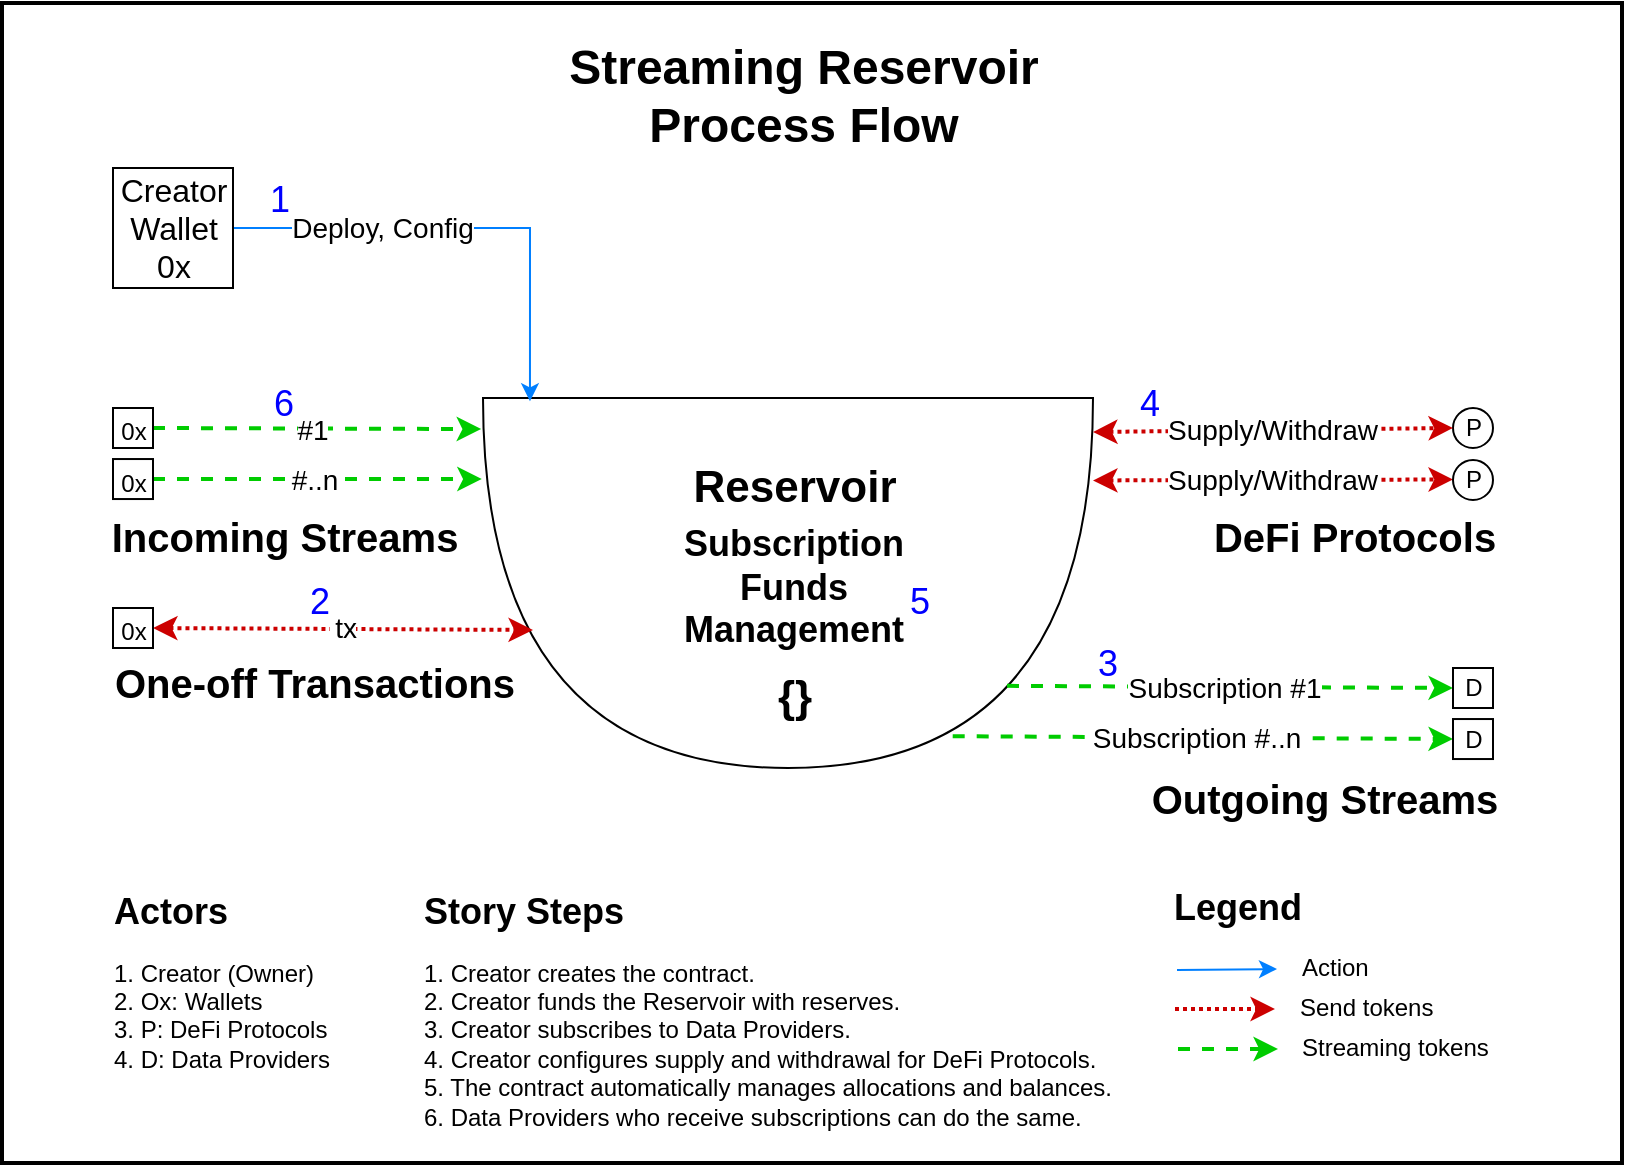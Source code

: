 <mxfile version="18.1.1" type="device"><diagram id="ve8YKfI9AwYKyib_E6ow" name="Page-1"><mxGraphModel dx="1422" dy="767" grid="1" gridSize="10" guides="1" tooltips="1" connect="1" arrows="1" fold="1" page="1" pageScale="1" pageWidth="827" pageHeight="1169" math="0" shadow="0"><root><mxCell id="0"/><mxCell id="1" parent="0"/><mxCell id="Qwi19YBDMrSUcyMEyS8D-26" value="" style="rounded=0;whiteSpace=wrap;html=1;strokeWidth=2;fillColor=none;strokeColor=default;" parent="1" vertex="1"><mxGeometry x="520" y="197.5" width="810" height="580" as="geometry"/></mxCell><mxCell id="_zmMKVioukvtAmdXN5hu-16" value="&lt;div style=&quot;font-size: 18px&quot; align=&quot;left&quot;&gt;&lt;font style=&quot;font-size: 18px&quot; color=&quot;#0000FF&quot;&gt;1&lt;/font&gt;&lt;/div&gt;" style="text;html=1;strokeColor=none;fillColor=none;align=left;verticalAlign=middle;whiteSpace=wrap;rounded=0;" parent="1" vertex="1"><mxGeometry x="651.5" y="286" width="20" height="20" as="geometry"/></mxCell><mxCell id="euFRSEvO4vOesDpvcWjM-25" value="&lt;font style=&quot;font-size: 18px&quot; color=&quot;#0000FF&quot;&gt;2&lt;/font&gt;" style="text;html=1;strokeColor=none;fillColor=none;align=left;verticalAlign=middle;whiteSpace=wrap;rounded=0;" parent="1" vertex="1"><mxGeometry x="671.5" y="487" width="20" height="20" as="geometry"/></mxCell><mxCell id="euFRSEvO4vOesDpvcWjM-27" value="&lt;font style=&quot;font-size: 18px&quot; color=&quot;#0000FF&quot;&gt;3&lt;/font&gt;" style="text;html=1;strokeColor=none;fillColor=none;align=left;verticalAlign=middle;whiteSpace=wrap;rounded=0;" parent="1" vertex="1"><mxGeometry x="1065.5" y="513" width="20" height="30" as="geometry"/></mxCell><mxCell id="euFRSEvO4vOesDpvcWjM-28" value="&lt;font style=&quot;font-size: 18px&quot; color=&quot;#0000FF&quot;&gt;4&lt;/font&gt;" style="text;html=1;strokeColor=none;fillColor=none;align=left;verticalAlign=middle;whiteSpace=wrap;rounded=0;" parent="1" vertex="1"><mxGeometry x="1086.5" y="388.0" width="20" height="20" as="geometry"/></mxCell><mxCell id="euFRSEvO4vOesDpvcWjM-29" value="&lt;font style=&quot;font-size: 18px&quot; color=&quot;#0000FF&quot;&gt;5, 6b&lt;/font&gt;" style="text;html=1;strokeColor=none;fillColor=none;align=left;verticalAlign=middle;whiteSpace=wrap;rounded=0;" parent="1" vertex="1"><mxGeometry x="815.5" y="420.0" width="60" height="20" as="geometry"/></mxCell><mxCell id="93uGMBe0k2fmaU-Ir0mu-9" value="&lt;font style=&quot;font-size: 18px&quot; color=&quot;#0000FF&quot;&gt;6&lt;/font&gt;" style="text;html=1;strokeColor=none;fillColor=none;align=left;verticalAlign=middle;whiteSpace=wrap;rounded=0;" parent="1" vertex="1"><mxGeometry x="654.25" y="388" width="23.25" height="20" as="geometry"/></mxCell><mxCell id="Qwi19YBDMrSUcyMEyS8D-1" value="" style="shape=or;whiteSpace=wrap;html=1;rotation=90;" parent="1" vertex="1"><mxGeometry x="820.5" y="335" width="185" height="305" as="geometry"/></mxCell><mxCell id="Qwi19YBDMrSUcyMEyS8D-5" style="edgeStyle=orthogonalEdgeStyle;rounded=0;orthogonalLoop=1;jettySize=auto;html=1;exitX=1;exitY=0.5;exitDx=0;exitDy=0;entryX=0.009;entryY=0.923;entryDx=0;entryDy=0;entryPerimeter=0;strokeColor=#007FFF;" parent="1" source="Qwi19YBDMrSUcyMEyS8D-2" target="Qwi19YBDMrSUcyMEyS8D-1" edge="1"><mxGeometry relative="1" as="geometry"/></mxCell><mxCell id="Qwi19YBDMrSUcyMEyS8D-10" value="&lt;font style=&quot;font-size: 14px&quot;&gt;Deploy, Config&lt;br&gt;&lt;/font&gt;" style="edgeLabel;html=1;align=center;verticalAlign=middle;resizable=0;points=[];" parent="Qwi19YBDMrSUcyMEyS8D-5" vertex="1" connectable="0"><mxGeometry x="-0.494" relative="1" as="geometry"><mxPoint x="15" as="offset"/></mxGeometry></mxCell><mxCell id="Qwi19YBDMrSUcyMEyS8D-2" value="&lt;font style=&quot;font-size: 16px&quot;&gt;&lt;font style=&quot;font-size: 16px&quot;&gt;Creator Wallet&lt;/font&gt;&lt;br&gt;0x&lt;/font&gt;&lt;font style=&quot;font-size: 16px&quot;&gt;&lt;font style=&quot;font-size: 16px&quot;&gt;&lt;br&gt;&lt;/font&gt;&lt;/font&gt;" style="rounded=0;whiteSpace=wrap;html=1;" parent="1" vertex="1"><mxGeometry x="575.5" y="280" width="60" height="60" as="geometry"/></mxCell><mxCell id="Qwi19YBDMrSUcyMEyS8D-11" value="" style="endArrow=classic;html=1;dashed=1;strokeColor=#00CC00;strokeWidth=2;exitX=1;exitY=0.5;exitDx=0;exitDy=0;entryX=0.084;entryY=1.003;entryDx=0;entryDy=0;entryPerimeter=0;" parent="1" source="Qwi19YBDMrSUcyMEyS8D-24" target="Qwi19YBDMrSUcyMEyS8D-1" edge="1"><mxGeometry width="50" height="50" relative="1" as="geometry"><mxPoint x="615.5" y="407.52" as="sourcePoint"/><mxPoint x="755.5" y="409.15" as="targetPoint"/></mxGeometry></mxCell><mxCell id="Qwi19YBDMrSUcyMEyS8D-13" value="&lt;font style=&quot;font-size: 14px&quot;&gt;#1&lt;/font&gt;" style="edgeLabel;html=1;align=center;verticalAlign=middle;resizable=0;points=[];" parent="Qwi19YBDMrSUcyMEyS8D-11" vertex="1" connectable="0"><mxGeometry x="-0.029" relative="1" as="geometry"><mxPoint as="offset"/></mxGeometry></mxCell><mxCell id="Qwi19YBDMrSUcyMEyS8D-14" value="" style="endArrow=classic;html=1;dashed=1;strokeColor=#00CC00;strokeWidth=2;exitX=1;exitY=0.5;exitDx=0;exitDy=0;entryX=0.219;entryY=1.002;entryDx=0;entryDy=0;entryPerimeter=0;" parent="1" source="Qwi19YBDMrSUcyMEyS8D-23" target="Qwi19YBDMrSUcyMEyS8D-1" edge="1"><mxGeometry width="50" height="50" relative="1" as="geometry"><mxPoint x="615.5" y="453" as="sourcePoint"/><mxPoint x="755.5" y="454.63" as="targetPoint"/></mxGeometry></mxCell><mxCell id="Qwi19YBDMrSUcyMEyS8D-15" value="&lt;font style=&quot;font-size: 14px&quot;&gt;#..n&lt;/font&gt;" style="edgeLabel;html=1;align=center;verticalAlign=middle;resizable=0;points=[];" parent="Qwi19YBDMrSUcyMEyS8D-14" vertex="1" connectable="0"><mxGeometry x="-0.029" relative="1" as="geometry"><mxPoint as="offset"/></mxGeometry></mxCell><mxCell id="Qwi19YBDMrSUcyMEyS8D-17" value="&lt;h1 align=&quot;center&quot;&gt;Streaming Reservoir&lt;br&gt;Process Flow&lt;br&gt;&lt;/h1&gt;&lt;p align=&quot;center&quot;&gt;&lt;br&gt;&lt;br&gt;&lt;/p&gt;" style="text;html=1;strokeColor=none;fillColor=none;spacing=5;spacingTop=-20;whiteSpace=wrap;overflow=hidden;rounded=0;hachureGap=4;pointerEvents=0;align=center;" parent="1" vertex="1"><mxGeometry x="520.5" y="210" width="800" height="70" as="geometry"/></mxCell><mxCell id="Qwi19YBDMrSUcyMEyS8D-19" value="&amp;nbsp;&lt;font style=&quot;font-size: 14px&quot;&gt;tx&lt;br&gt;&lt;/font&gt;" style="startArrow=classic;endArrow=classic;html=1;strokeColor=#CC0000;strokeWidth=2;dashed=1;dashPattern=1 1;exitX=1;exitY=0.5;exitDx=0;exitDy=0;" parent="1" source="Qwi19YBDMrSUcyMEyS8D-22" edge="1"><mxGeometry width="50" height="50" relative="1" as="geometry"><mxPoint x="615.5" y="510" as="sourcePoint"/><mxPoint x="785.5" y="511" as="targetPoint"/></mxGeometry></mxCell><mxCell id="Qwi19YBDMrSUcyMEyS8D-22" value="&lt;font style=&quot;font-size: 12px;&quot;&gt;0x&lt;/font&gt;&lt;font style=&quot;font-size: 16px&quot;&gt;&lt;font style=&quot;font-size: 16px&quot;&gt;&lt;br&gt;&lt;/font&gt;&lt;/font&gt;" style="rounded=0;whiteSpace=wrap;html=1;" parent="1" vertex="1"><mxGeometry x="575.5" y="500" width="20" height="20" as="geometry"/></mxCell><mxCell id="Qwi19YBDMrSUcyMEyS8D-23" value="&lt;font style=&quot;font-size: 12px;&quot;&gt;0x&lt;/font&gt;&lt;font style=&quot;font-size: 16px&quot;&gt;&lt;font style=&quot;font-size: 16px&quot;&gt;&lt;br&gt;&lt;/font&gt;&lt;/font&gt;" style="rounded=0;whiteSpace=wrap;html=1;" parent="1" vertex="1"><mxGeometry x="575.5" y="425.52" width="20" height="20" as="geometry"/></mxCell><mxCell id="Qwi19YBDMrSUcyMEyS8D-24" value="&lt;font style=&quot;font-size: 12px;&quot;&gt;0x&lt;/font&gt;&lt;font style=&quot;font-size: 16px&quot;&gt;&lt;font style=&quot;font-size: 16px&quot;&gt;&lt;br&gt;&lt;/font&gt;&lt;/font&gt;" style="rounded=0;whiteSpace=wrap;html=1;" parent="1" vertex="1"><mxGeometry x="575.5" y="400" width="20" height="20" as="geometry"/></mxCell><mxCell id="Qwi19YBDMrSUcyMEyS8D-25" value="&lt;font style=&quot;font-size: 12px;&quot;&gt;P&lt;/font&gt;" style="ellipse;whiteSpace=wrap;html=1;aspect=fixed;" parent="1" vertex="1"><mxGeometry x="1245.5" y="400" width="20" height="20" as="geometry"/></mxCell><mxCell id="Qwi19YBDMrSUcyMEyS8D-28" value="&lt;font style=&quot;font-size: 14px&quot;&gt;Supply/Withdraw&lt;br&gt;&lt;/font&gt;" style="startArrow=classic;endArrow=classic;html=1;strokeColor=#CC0000;strokeWidth=2;dashed=1;dashPattern=1 1;entryX=0;entryY=0.5;entryDx=0;entryDy=0;" parent="1" target="Qwi19YBDMrSUcyMEyS8D-25" edge="1"><mxGeometry width="50" height="50" relative="1" as="geometry"><mxPoint x="1065.5" y="412" as="sourcePoint"/><mxPoint x="1214.42" y="413.965" as="targetPoint"/></mxGeometry></mxCell><mxCell id="Qwi19YBDMrSUcyMEyS8D-30" value="&lt;font style=&quot;font-size: 14px&quot;&gt;Supply/Withdraw&lt;/font&gt;" style="startArrow=classic;endArrow=classic;html=1;strokeColor=#CC0000;strokeWidth=2;dashed=1;dashPattern=1 1;entryX=0;entryY=0.5;entryDx=0;entryDy=0;" parent="1" edge="1"><mxGeometry width="50" height="50" relative="1" as="geometry"><mxPoint x="1065.5" y="436.22" as="sourcePoint"/><mxPoint x="1245.5" y="435.75" as="targetPoint"/></mxGeometry></mxCell><mxCell id="Qwi19YBDMrSUcyMEyS8D-41" value="" style="endArrow=classic;html=1;dashed=1;strokeColor=#00CC00;strokeWidth=2;exitX=0.778;exitY=0.141;exitDx=0;exitDy=0;entryX=0;entryY=0.5;entryDx=0;entryDy=0;exitPerimeter=0;" parent="1" source="Qwi19YBDMrSUcyMEyS8D-1" target="Qwi19YBDMrSUcyMEyS8D-48" edge="1"><mxGeometry width="50" height="50" relative="1" as="geometry"><mxPoint x="1035" y="539.5" as="sourcePoint"/><mxPoint x="1239.585" y="540.54" as="targetPoint"/></mxGeometry></mxCell><mxCell id="Qwi19YBDMrSUcyMEyS8D-42" value="&lt;font style=&quot;font-size: 14px&quot;&gt;Subscription #1&lt;/font&gt;" style="edgeLabel;html=1;align=center;verticalAlign=middle;resizable=0;points=[];" parent="Qwi19YBDMrSUcyMEyS8D-41" vertex="1" connectable="0"><mxGeometry x="-0.029" relative="1" as="geometry"><mxPoint as="offset"/></mxGeometry></mxCell><mxCell id="Qwi19YBDMrSUcyMEyS8D-43" value="" style="endArrow=classic;html=1;dashed=1;strokeColor=#00CC00;strokeWidth=2;exitX=0.914;exitY=0.23;exitDx=0;exitDy=0;entryX=0;entryY=0.5;entryDx=0;entryDy=0;exitPerimeter=0;" parent="1" source="Qwi19YBDMrSUcyMEyS8D-1" target="Qwi19YBDMrSUcyMEyS8D-50" edge="1"><mxGeometry width="50" height="50" relative="1" as="geometry"><mxPoint x="1013.04" y="564.475" as="sourcePoint"/><mxPoint x="1239.89" y="565.515" as="targetPoint"/></mxGeometry></mxCell><mxCell id="Qwi19YBDMrSUcyMEyS8D-44" value="&lt;font style=&quot;font-size: 14px&quot;&gt;&lt;font style=&quot;font-size: 14px&quot;&gt;Subscription #&lt;/font&gt;..n&lt;/font&gt;" style="edgeLabel;html=1;align=center;verticalAlign=middle;resizable=0;points=[];" parent="Qwi19YBDMrSUcyMEyS8D-43" vertex="1" connectable="0"><mxGeometry x="-0.029" relative="1" as="geometry"><mxPoint as="offset"/></mxGeometry></mxCell><mxCell id="Qwi19YBDMrSUcyMEyS8D-48" value="D" style="rounded=0;whiteSpace=wrap;html=1;" parent="1" vertex="1"><mxGeometry x="1245.5" y="530" width="20" height="20" as="geometry"/></mxCell><mxCell id="Qwi19YBDMrSUcyMEyS8D-50" value="D" style="rounded=0;whiteSpace=wrap;html=1;" parent="1" vertex="1"><mxGeometry x="1245.5" y="555.52" width="20" height="20" as="geometry"/></mxCell><mxCell id="Qwi19YBDMrSUcyMEyS8D-51" value="&lt;b&gt;&lt;font style=&quot;font-size: 18px&quot;&gt;Legend&lt;/font&gt;&lt;/b&gt;" style="text;html=1;strokeColor=none;fillColor=none;align=center;verticalAlign=middle;whiteSpace=wrap;rounded=0;" parent="1" vertex="1"><mxGeometry x="1117.5" y="640" width="40" height="20" as="geometry"/></mxCell><mxCell id="Qwi19YBDMrSUcyMEyS8D-52" value="" style="endArrow=classic;html=1;dashed=1;strokeColor=#00CC00;strokeWidth=2;" parent="1" edge="1"><mxGeometry width="50" height="50" relative="1" as="geometry"><mxPoint x="1108" y="720.5" as="sourcePoint"/><mxPoint x="1158" y="720.5" as="targetPoint"/></mxGeometry></mxCell><mxCell id="Qwi19YBDMrSUcyMEyS8D-53" value="&lt;div align=&quot;left&quot;&gt;Streaming tokens&lt;/div&gt;" style="text;html=1;strokeColor=none;fillColor=none;align=left;verticalAlign=middle;whiteSpace=wrap;rounded=0;" parent="1" vertex="1"><mxGeometry x="1168" y="710" width="99" height="20" as="geometry"/></mxCell><mxCell id="Qwi19YBDMrSUcyMEyS8D-54" value="" style="endArrow=classic;html=1;strokeColor=#007FFF;" parent="1" edge="1"><mxGeometry width="50" height="50" relative="1" as="geometry"><mxPoint x="1107.5" y="681" as="sourcePoint"/><mxPoint x="1157.5" y="680.5" as="targetPoint"/></mxGeometry></mxCell><mxCell id="Qwi19YBDMrSUcyMEyS8D-55" value="&lt;div&gt;Action&lt;/div&gt;" style="text;html=1;strokeColor=none;fillColor=none;align=left;verticalAlign=middle;whiteSpace=wrap;rounded=0;" parent="1" vertex="1"><mxGeometry x="1167.5" y="670" width="40" height="20" as="geometry"/></mxCell><mxCell id="Qwi19YBDMrSUcyMEyS8D-56" value="" style="endArrow=classic;html=1;strokeColor=#CC0000;strokeWidth=2;dashed=1;dashPattern=1 1;" parent="1" edge="1"><mxGeometry width="50" height="50" relative="1" as="geometry"><mxPoint x="1106.5" y="700.5" as="sourcePoint"/><mxPoint x="1156.5" y="700.5" as="targetPoint"/></mxGeometry></mxCell><mxCell id="Qwi19YBDMrSUcyMEyS8D-57" value="Send tokens" style="text;html=1;strokeColor=none;fillColor=none;align=left;verticalAlign=middle;whiteSpace=wrap;rounded=0;" parent="1" vertex="1"><mxGeometry x="1166.5" y="690" width="70" height="20" as="geometry"/></mxCell><mxCell id="Qwi19YBDMrSUcyMEyS8D-59" value="&lt;h1 style=&quot;font-size: 18px&quot;&gt;Actors&lt;br&gt;&lt;/h1&gt;&lt;p&gt;1. Creator (Owner)&lt;br&gt;2. Ox: Wallets&lt;br&gt;3. P: DeFi Protocols&lt;br&gt;4. D: Data Providers&lt;br&gt;&lt;br&gt;&lt;/p&gt;" style="text;html=1;strokeColor=none;fillColor=none;spacing=5;spacingTop=-20;whiteSpace=wrap;overflow=hidden;rounded=0;hachureGap=4;pointerEvents=0;" parent="1" vertex="1"><mxGeometry x="570.5" y="640" width="170" height="120" as="geometry"/></mxCell><mxCell id="Qwi19YBDMrSUcyMEyS8D-60" value="&lt;h1 style=&quot;font-size: 18px&quot;&gt;Story Steps&lt;br&gt;&lt;/h1&gt;&lt;p&gt;1. Creator creates the contract. &lt;br&gt;2. Creator funds the Reservoir with reserves.&lt;br&gt;3. Creator subscribes to Data Providers.&lt;br&gt;4. Creator configures supply and withdrawal for DeFi Protocols.&lt;br&gt;5. The contract automatically manages allocations and balances.&lt;br&gt;6. Data Providers who receive subscriptions can do the same.&lt;br&gt;&lt;br&gt;&lt;/p&gt;" style="text;html=1;strokeColor=none;fillColor=none;spacing=5;spacingTop=-20;whiteSpace=wrap;overflow=hidden;rounded=0;hachureGap=4;pointerEvents=0;" parent="1" vertex="1"><mxGeometry x="725.5" y="640" width="360" height="130" as="geometry"/></mxCell><mxCell id="Qwi19YBDMrSUcyMEyS8D-62" value="&lt;font style=&quot;font-size: 18px&quot; color=&quot;#0000FF&quot;&gt;5&lt;/font&gt;" style="text;html=1;strokeColor=none;fillColor=none;align=left;verticalAlign=middle;whiteSpace=wrap;rounded=0;" parent="1" vertex="1"><mxGeometry x="972.25" y="487" width="33.25" height="20" as="geometry"/></mxCell><mxCell id="sEIuNDPmwNli65QrIfzv-2" value="&lt;h1 style=&quot;font-size: 18px&quot;&gt;&lt;font style=&quot;font-size: 22px;&quot;&gt;Reservoir&lt;br&gt;&lt;br&gt;&lt;br&gt;&lt;br&gt;{}&lt;/font&gt;&lt;br&gt;&lt;/h1&gt;" style="text;html=1;align=center;verticalAlign=middle;resizable=0;points=[];autosize=1;strokeColor=none;fillColor=none;fontSize=20;" vertex="1" parent="1"><mxGeometry x="856" y="416.5" width="120" height="150" as="geometry"/></mxCell><mxCell id="Qwi19YBDMrSUcyMEyS8D-65" value="&lt;font style=&quot;font-size: 12px;&quot;&gt;P&lt;/font&gt;" style="ellipse;whiteSpace=wrap;html=1;aspect=fixed;" parent="1" vertex="1"><mxGeometry x="1245.5" y="426" width="20" height="20" as="geometry"/></mxCell><mxCell id="sEIuNDPmwNli65QrIfzv-3" value="&lt;h1 style=&quot;font-size: 18px&quot;&gt;&lt;font style=&quot;font-size: 20px;&quot;&gt;Incoming Streams&lt;br&gt;&lt;/font&gt;&lt;/h1&gt;" style="text;html=1;align=center;verticalAlign=middle;resizable=0;points=[];autosize=1;strokeColor=none;fillColor=none;fontSize=20;" vertex="1" parent="1"><mxGeometry x="565.5" y="440" width="190" height="50" as="geometry"/></mxCell><mxCell id="sEIuNDPmwNli65QrIfzv-4" value="&lt;h1 style=&quot;font-size: 18px&quot;&gt;&lt;font style=&quot;font-size: 20px;&quot;&gt;Outgoing Streams&lt;br&gt;&lt;/font&gt;&lt;/h1&gt;" style="text;html=1;align=center;verticalAlign=middle;resizable=0;points=[];autosize=1;strokeColor=none;fillColor=none;fontSize=20;" vertex="1" parent="1"><mxGeometry x="1085.5" y="571" width="190" height="50" as="geometry"/></mxCell><mxCell id="sEIuNDPmwNli65QrIfzv-5" value="&lt;h1 style=&quot;font-size: 18px&quot;&gt;&lt;font style=&quot;font-size: 20px;&quot;&gt;One-off Transactions&lt;br&gt;&lt;/font&gt;&lt;/h1&gt;" style="text;html=1;align=center;verticalAlign=middle;resizable=0;points=[];autosize=1;strokeColor=none;fillColor=none;fontSize=20;" vertex="1" parent="1"><mxGeometry x="565.5" y="513" width="220" height="50" as="geometry"/></mxCell><mxCell id="sEIuNDPmwNli65QrIfzv-6" value="&lt;h1 style=&quot;font-size: 18px&quot;&gt;&lt;font style=&quot;font-size: 20px;&quot;&gt;DeFi Protocols&lt;br&gt;&lt;/font&gt;&lt;/h1&gt;" style="text;html=1;align=center;verticalAlign=middle;resizable=0;points=[];autosize=1;strokeColor=none;fillColor=none;fontSize=20;" vertex="1" parent="1"><mxGeometry x="1115.5" y="439.5" width="160" height="50" as="geometry"/></mxCell><mxCell id="Qwi19YBDMrSUcyMEyS8D-18" value="&lt;div align=&quot;center&quot;&gt;&lt;h4&gt;&lt;font style=&quot;font-size: 10px;&quot;&gt;&lt;b&gt;&lt;font style=&quot;font-size: 18px&quot;&gt;Subscription Funds Management&lt;br&gt;&lt;/font&gt;&lt;/b&gt;&lt;/font&gt;&lt;/h4&gt;&lt;/div&gt;" style="text;html=1;strokeColor=none;fillColor=none;align=center;verticalAlign=middle;whiteSpace=wrap;rounded=0;" parent="1" vertex="1"><mxGeometry x="836" y="479.5" width="160" height="20" as="geometry"/></mxCell></root></mxGraphModel></diagram></mxfile>